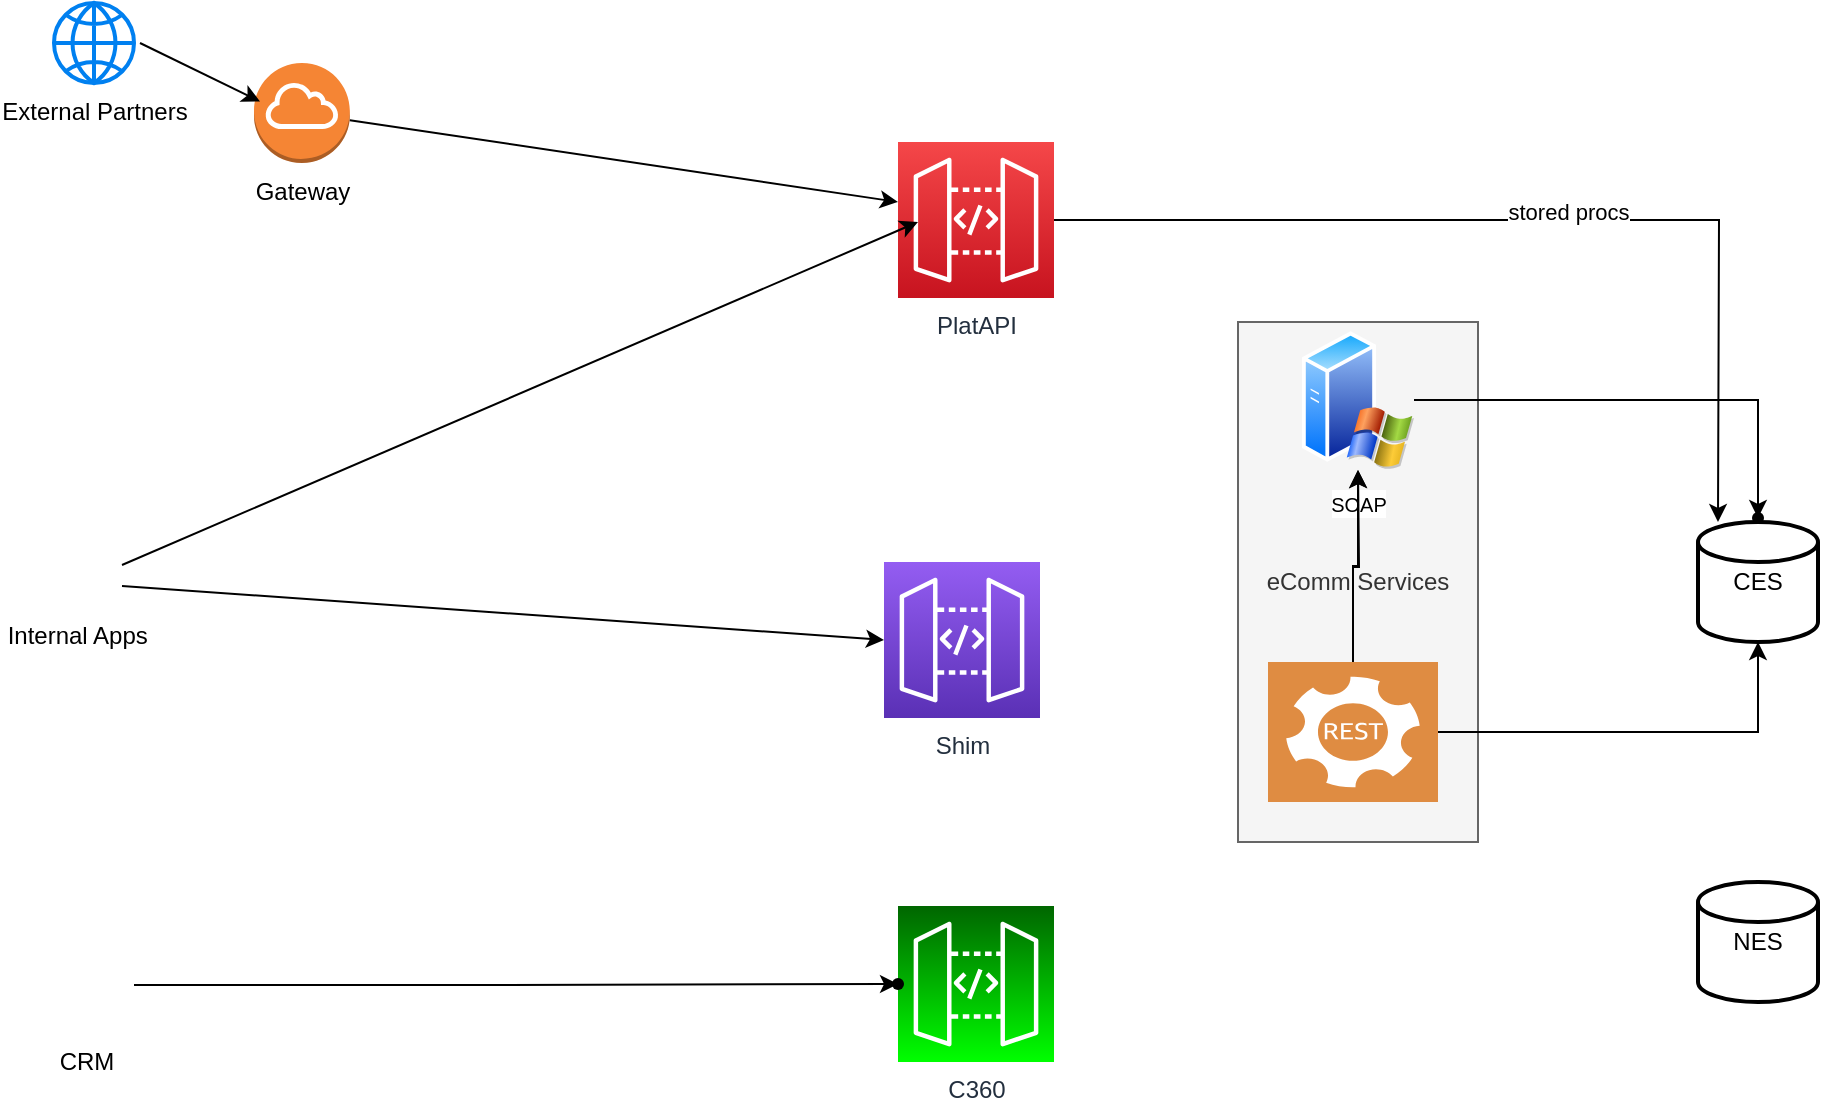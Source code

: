 <mxfile version="14.9.5" type="github"><diagram id="fw3Vy5IciZAPTHHsCp0E" name="Page-1"><mxGraphModel dx="2072" dy="1117" grid="1" gridSize="10" guides="1" tooltips="1" connect="1" arrows="1" fold="1" page="1" pageScale="1" pageWidth="850" pageHeight="1100" math="0" shadow="0"><root><mxCell id="0"/><mxCell id="1" parent="0"/><mxCell id="78p_g_JebdCXJWxOakKT-2" value="External Partners" style="html=1;verticalLabelPosition=bottom;align=center;labelBackgroundColor=#ffffff;verticalAlign=top;strokeWidth=2;strokeColor=#0080F0;shadow=0;dashed=0;shape=mxgraph.ios7.icons.globe;" parent="1" vertex="1"><mxGeometry x="-122" y="20.5" width="40" height="40" as="geometry"/></mxCell><mxCell id="78p_g_JebdCXJWxOakKT-3" value="Internal Apps&amp;nbsp;" style="shape=image;html=1;verticalAlign=top;verticalLabelPosition=bottom;labelBackgroundColor=#ffffff;imageAspect=0;aspect=fixed;image=https://cdn4.iconfinder.com/data/icons/iconsimple-logotypes/512/google_chrome-128.png" parent="1" vertex="1"><mxGeometry x="-130" y="280.5" width="42" height="42" as="geometry"/></mxCell><mxCell id="78p_g_JebdCXJWxOakKT-4" value="Gateway" style="outlineConnect=0;dashed=0;verticalLabelPosition=bottom;verticalAlign=top;align=center;html=1;shape=mxgraph.aws3.internet_gateway;fillColor=#F58534;gradientColor=none;" parent="1" vertex="1"><mxGeometry x="-22" y="50.5" width="47.92" height="50" as="geometry"/></mxCell><mxCell id="78p_g_JebdCXJWxOakKT-5" value="" style="endArrow=classic;html=1;" parent="1" edge="1"><mxGeometry width="50" height="50" relative="1" as="geometry"><mxPoint x="-79" y="40.5" as="sourcePoint"/><mxPoint x="-19" y="69.706" as="targetPoint"/></mxGeometry></mxCell><mxCell id="5U_DJ9Q78XYDxXpljlRY-27" value="" style="edgeStyle=orthogonalEdgeStyle;rounded=0;orthogonalLoop=1;jettySize=auto;html=1;" edge="1" parent="1" source="78p_g_JebdCXJWxOakKT-10"><mxGeometry relative="1" as="geometry"><mxPoint x="710" y="280" as="targetPoint"/></mxGeometry></mxCell><mxCell id="5U_DJ9Q78XYDxXpljlRY-28" value="stored procs" style="edgeLabel;html=1;align=center;verticalAlign=middle;resizable=0;points=[];" vertex="1" connectable="0" parent="5U_DJ9Q78XYDxXpljlRY-27"><mxGeometry x="0.06" y="4" relative="1" as="geometry"><mxPoint as="offset"/></mxGeometry></mxCell><mxCell id="78p_g_JebdCXJWxOakKT-10" value="PlatAPI" style="points=[[0,0,0],[0.25,0,0],[0.5,0,0],[0.75,0,0],[1,0,0],[0,1,0],[0.25,1,0],[0.5,1,0],[0.75,1,0],[1,1,0],[0,0.25,0],[0,0.5,0],[0,0.75,0],[1,0.25,0],[1,0.5,0],[1,0.75,0]];outlineConnect=0;fontColor=#232F3E;gradientColor=#F54749;gradientDirection=north;fillColor=#C7131F;strokeColor=#ffffff;dashed=0;verticalLabelPosition=bottom;verticalAlign=top;align=center;html=1;fontSize=12;fontStyle=0;aspect=fixed;shape=mxgraph.aws4.resourceIcon;resIcon=mxgraph.aws4.api_gateway;" parent="1" vertex="1"><mxGeometry x="300" y="90" width="78" height="78" as="geometry"/></mxCell><mxCell id="78p_g_JebdCXJWxOakKT-11" value="Shim" style="points=[[0,0,0],[0.25,0,0],[0.5,0,0],[0.75,0,0],[1,0,0],[0,1,0],[0.25,1,0],[0.5,1,0],[0.75,1,0],[1,1,0],[0,0.25,0],[0,0.5,0],[0,0.75,0],[1,0.25,0],[1,0.5,0],[1,0.75,0]];outlineConnect=0;fontColor=#232F3E;gradientColor=#945DF2;gradientDirection=north;fillColor=#5A30B5;strokeColor=#ffffff;dashed=0;verticalLabelPosition=bottom;verticalAlign=top;align=center;html=1;fontSize=12;fontStyle=0;aspect=fixed;shape=mxgraph.aws4.resourceIcon;resIcon=mxgraph.aws4.api_gateway;" parent="1" vertex="1"><mxGeometry x="293" y="300" width="78" height="78" as="geometry"/></mxCell><mxCell id="78p_g_JebdCXJWxOakKT-13" value="" style="endArrow=classic;html=1;" parent="1" edge="1" source="78p_g_JebdCXJWxOakKT-4"><mxGeometry width="50" height="50" relative="1" as="geometry"><mxPoint x="167.92" y="80" as="sourcePoint"/><mxPoint x="300" y="120" as="targetPoint"/></mxGeometry></mxCell><mxCell id="78p_g_JebdCXJWxOakKT-14" value="" style="endArrow=classic;html=1;exitX=1;exitY=0.5;exitDx=0;exitDy=0;" parent="1" source="78p_g_JebdCXJWxOakKT-3" edge="1"><mxGeometry width="50" height="50" relative="1" as="geometry"><mxPoint x="177.92" y="90" as="sourcePoint"/><mxPoint x="310" y="130" as="targetPoint"/></mxGeometry></mxCell><mxCell id="78p_g_JebdCXJWxOakKT-16" value="" style="endArrow=classic;html=1;exitX=1;exitY=0.75;exitDx=0;exitDy=0;entryX=0;entryY=0.5;entryDx=0;entryDy=0;entryPerimeter=0;" parent="1" source="78p_g_JebdCXJWxOakKT-3" target="78p_g_JebdCXJWxOakKT-11" edge="1"><mxGeometry width="50" height="50" relative="1" as="geometry"><mxPoint x="393" y="470" as="sourcePoint"/><mxPoint x="443" y="420" as="targetPoint"/></mxGeometry></mxCell><mxCell id="5U_DJ9Q78XYDxXpljlRY-1" value="CES" style="strokeWidth=2;html=1;shape=mxgraph.flowchart.database;whiteSpace=wrap;" vertex="1" parent="1"><mxGeometry x="700" y="280" width="60" height="60" as="geometry"/></mxCell><mxCell id="5U_DJ9Q78XYDxXpljlRY-2" value="NES" style="strokeWidth=2;html=1;shape=mxgraph.flowchart.database;whiteSpace=wrap;" vertex="1" parent="1"><mxGeometry x="700" y="460" width="60" height="60" as="geometry"/></mxCell><mxCell id="5U_DJ9Q78XYDxXpljlRY-9" value="" style="edgeStyle=orthogonalEdgeStyle;rounded=0;orthogonalLoop=1;jettySize=auto;html=1;" edge="1" parent="1" source="5U_DJ9Q78XYDxXpljlRY-3" target="5U_DJ9Q78XYDxXpljlRY-8"><mxGeometry relative="1" as="geometry"/></mxCell><mxCell id="5U_DJ9Q78XYDxXpljlRY-3" value="CRM" style="shape=image;html=1;verticalAlign=top;verticalLabelPosition=bottom;labelBackgroundColor=#ffffff;imageAspect=0;aspect=fixed;image=https://cdn0.iconfinder.com/data/icons/mozilla-icons/128/firefox_png.png" vertex="1" parent="1"><mxGeometry x="-130" y="487.5" width="48" height="48" as="geometry"/></mxCell><mxCell id="5U_DJ9Q78XYDxXpljlRY-5" value="C360" style="points=[[0,0,0],[0.25,0,0],[0.5,0,0],[0.75,0,0],[1,0,0],[0,1,0],[0.25,1,0],[0.5,1,0],[0.75,1,0],[1,1,0],[0,0.25,0],[0,0.5,0],[0,0.75,0],[1,0.25,0],[1,0.5,0],[1,0.75,0]];outlineConnect=0;fontColor=#232F3E;gradientDirection=north;strokeColor=#ffffff;dashed=0;verticalLabelPosition=bottom;verticalAlign=top;align=center;html=1;fontSize=12;fontStyle=0;aspect=fixed;shape=mxgraph.aws4.resourceIcon;resIcon=mxgraph.aws4.api_gateway;fillColor=#00FF00;gradientColor=#006600;" vertex="1" parent="1"><mxGeometry x="300" y="472" width="78" height="78" as="geometry"/></mxCell><mxCell id="5U_DJ9Q78XYDxXpljlRY-15" value="eComm Services" style="rounded=0;whiteSpace=wrap;html=1;fillColor=#f5f5f5;strokeColor=#666666;fontColor=#333333;" vertex="1" parent="1"><mxGeometry x="470" y="180" width="120" height="260" as="geometry"/></mxCell><mxCell id="5U_DJ9Q78XYDxXpljlRY-8" value="" style="shape=waypoint;size=6;pointerEvents=1;points=[];fillColor=#ffffff;resizable=0;rotatable=0;perimeter=centerPerimeter;snapToPoint=1;verticalAlign=top;labelBackgroundColor=#ffffff;" vertex="1" parent="1"><mxGeometry x="280" y="491" width="40" height="40" as="geometry"/></mxCell><mxCell id="5U_DJ9Q78XYDxXpljlRY-24" value="" style="edgeStyle=orthogonalEdgeStyle;rounded=0;orthogonalLoop=1;jettySize=auto;html=1;" edge="1" parent="1" source="5U_DJ9Q78XYDxXpljlRY-13" target="5U_DJ9Q78XYDxXpljlRY-23"><mxGeometry relative="1" as="geometry"/></mxCell><mxCell id="5U_DJ9Q78XYDxXpljlRY-13" value="&lt;font size=&quot;1&quot;&gt;SOAP&lt;/font&gt;" style="aspect=fixed;perimeter=ellipsePerimeter;html=1;align=center;shadow=0;dashed=0;spacingTop=3;image;image=img/lib/active_directory/windows_server_2.svg;fillColor=#00FF00;gradientColor=#006600;" vertex="1" parent="1"><mxGeometry x="502" y="184" width="56" height="70" as="geometry"/></mxCell><mxCell id="5U_DJ9Q78XYDxXpljlRY-19" value="" style="edgeStyle=orthogonalEdgeStyle;rounded=0;orthogonalLoop=1;jettySize=auto;html=1;" edge="1" parent="1" source="5U_DJ9Q78XYDxXpljlRY-17"><mxGeometry relative="1" as="geometry"><mxPoint x="530" y="254" as="targetPoint"/></mxGeometry></mxCell><mxCell id="5U_DJ9Q78XYDxXpljlRY-20" value="" style="edgeStyle=orthogonalEdgeStyle;rounded=0;orthogonalLoop=1;jettySize=auto;html=1;" edge="1" parent="1" source="5U_DJ9Q78XYDxXpljlRY-17" target="5U_DJ9Q78XYDxXpljlRY-13"><mxGeometry relative="1" as="geometry"/></mxCell><mxCell id="5U_DJ9Q78XYDxXpljlRY-22" value="" style="edgeStyle=orthogonalEdgeStyle;rounded=0;orthogonalLoop=1;jettySize=auto;html=1;entryX=0.5;entryY=1;entryDx=0;entryDy=0;entryPerimeter=0;" edge="1" parent="1" source="5U_DJ9Q78XYDxXpljlRY-17" target="5U_DJ9Q78XYDxXpljlRY-1"><mxGeometry relative="1" as="geometry"/></mxCell><mxCell id="5U_DJ9Q78XYDxXpljlRY-17" value="" style="pointerEvents=1;shadow=0;dashed=0;html=1;strokeColor=none;fillColor=#DF8C42;labelPosition=center;verticalLabelPosition=bottom;verticalAlign=top;align=center;outlineConnect=0;shape=mxgraph.veeam2.restful_api;" vertex="1" parent="1"><mxGeometry x="485" y="350" width="85" height="70" as="geometry"/></mxCell><mxCell id="5U_DJ9Q78XYDxXpljlRY-21" value="" style="shape=waypoint;size=6;pointerEvents=1;points=[];fillColor=#DF8C42;resizable=0;rotatable=0;perimeter=centerPerimeter;snapToPoint=1;shadow=0;dashed=0;verticalAlign=top;strokeColor=none;" vertex="1" parent="1"><mxGeometry x="680" y="300" width="40" height="40" as="geometry"/></mxCell><mxCell id="5U_DJ9Q78XYDxXpljlRY-23" value="" style="shape=waypoint;size=6;pointerEvents=1;points=[];fillColor=#00FF00;resizable=0;rotatable=0;perimeter=centerPerimeter;snapToPoint=1;shadow=0;dashed=0;verticalAlign=top;gradientColor=#006600;labelBackgroundColor=white;spacingTop=3;" vertex="1" parent="1"><mxGeometry x="710" y="258" width="40" height="40" as="geometry"/></mxCell><mxCell id="5U_DJ9Q78XYDxXpljlRY-26" value="" style="shape=waypoint;size=6;pointerEvents=1;points=[];fillColor=#C7131F;resizable=0;rotatable=0;perimeter=centerPerimeter;snapToPoint=1;dashed=0;fontColor=#232F3E;fontStyle=0;verticalAlign=top;strokeColor=#ffffff;gradientColor=#F54749;gradientDirection=north;" vertex="1" parent="1"><mxGeometry x="690" y="270" width="40" height="40" as="geometry"/></mxCell></root></mxGraphModel></diagram></mxfile>